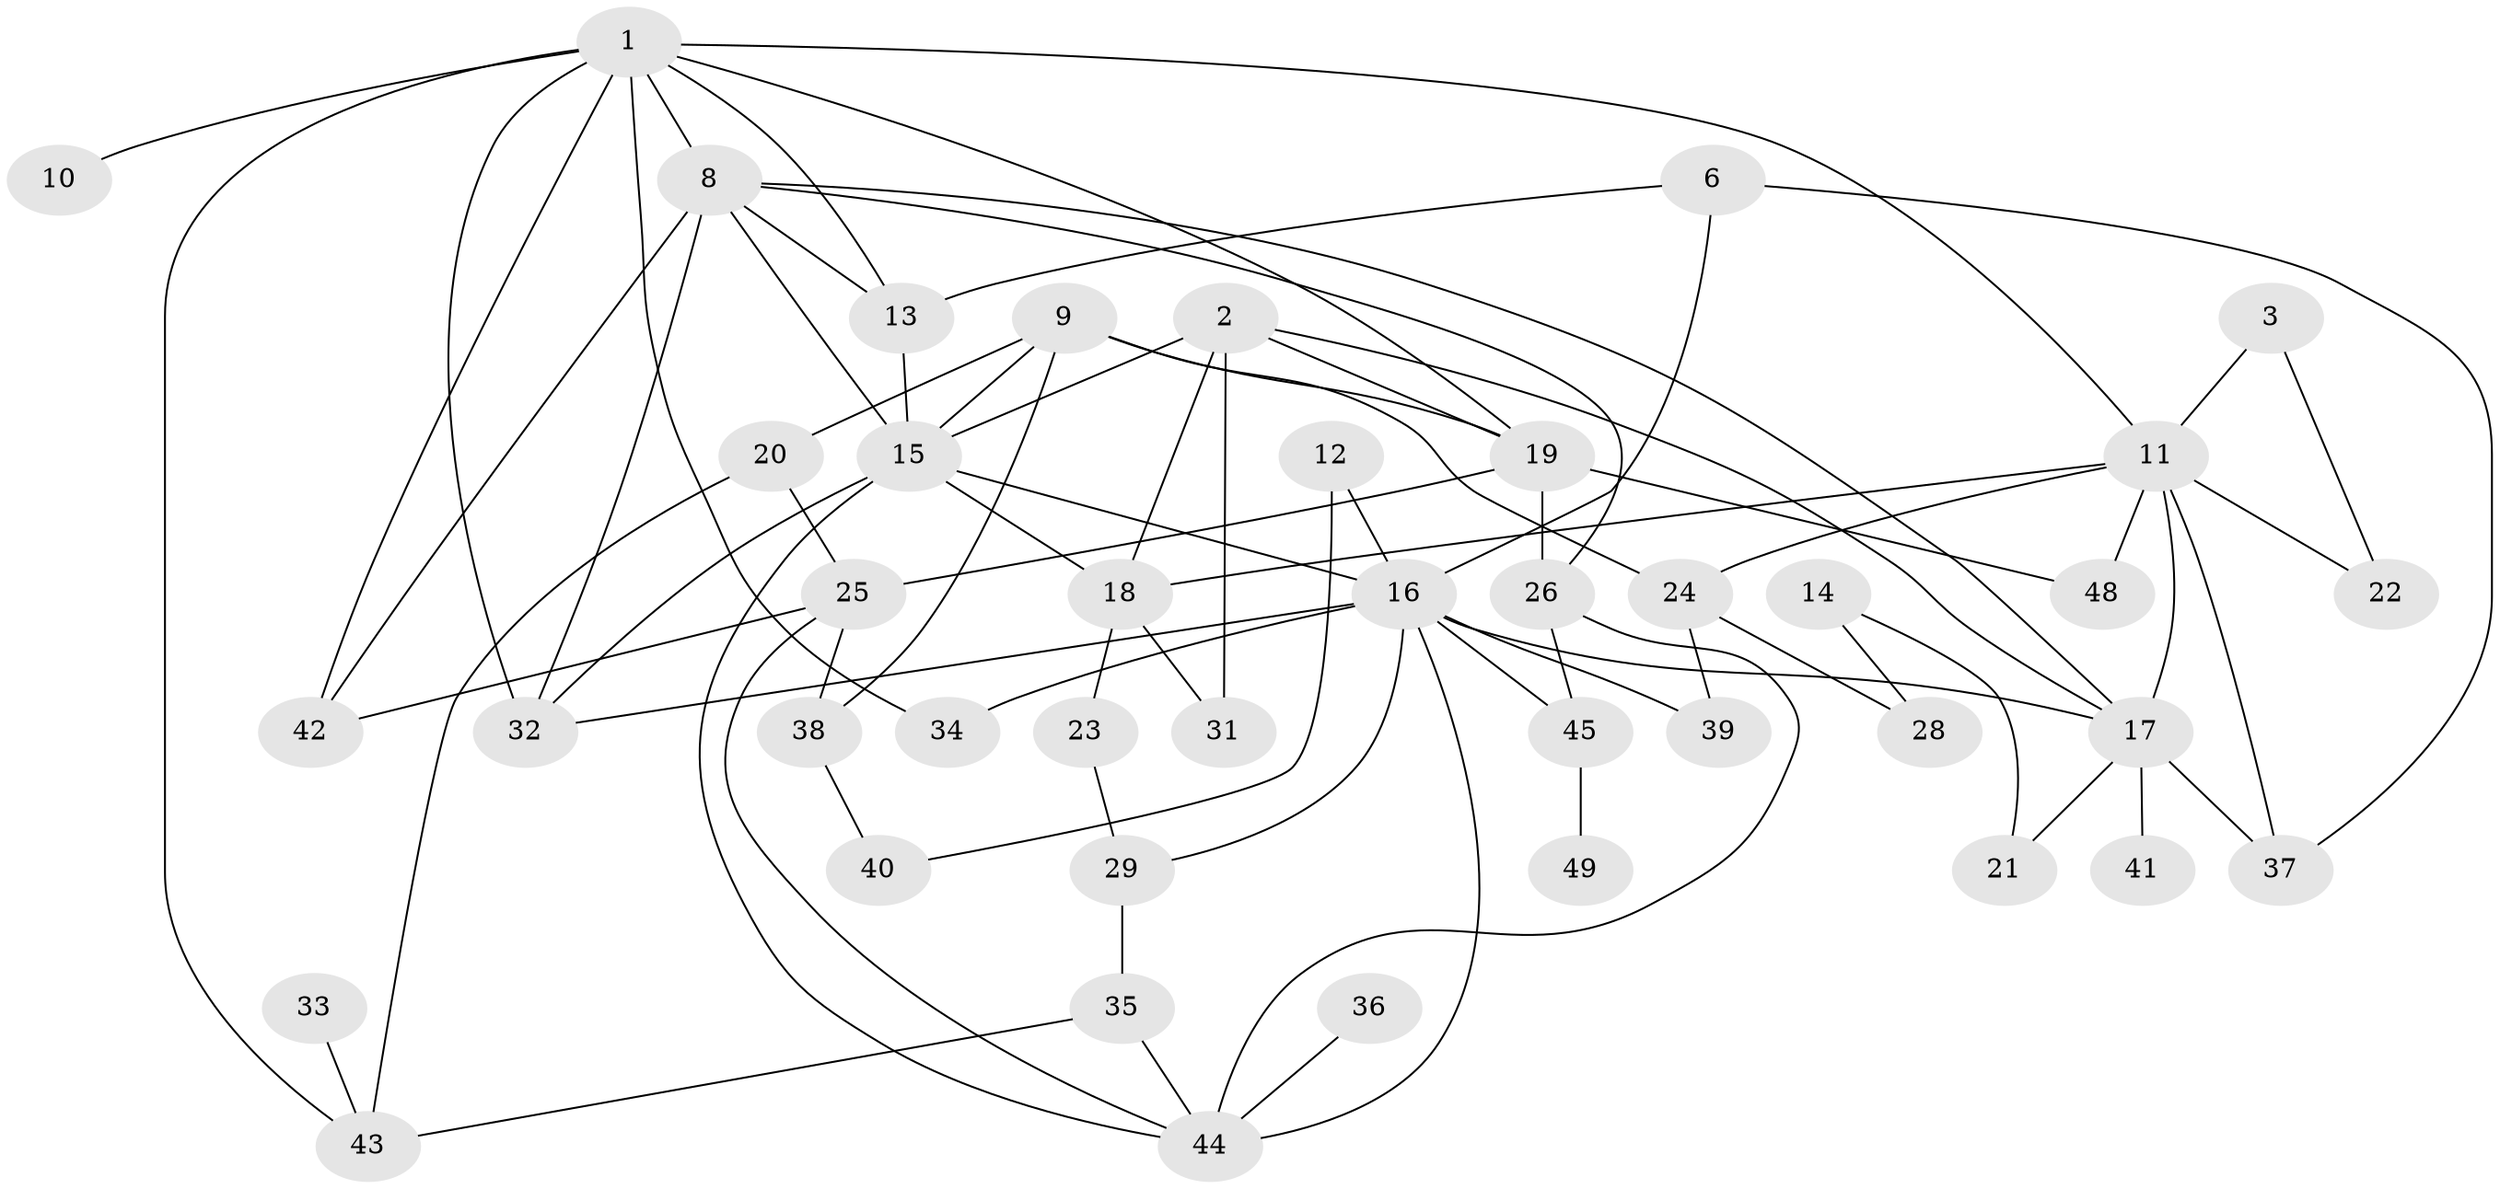 // original degree distribution, {5: 0.07407407407407407, 3: 0.20987654320987653, 2: 0.2716049382716049, 0: 0.07407407407407407, 4: 0.1728395061728395, 1: 0.12345679012345678, 6: 0.04938271604938271, 7: 0.012345679012345678, 8: 0.012345679012345678}
// Generated by graph-tools (version 1.1) at 2025/48/03/04/25 22:48:19]
// undirected, 42 vertices, 77 edges
graph export_dot {
  node [color=gray90,style=filled];
  1;
  2;
  3;
  6;
  8;
  9;
  10;
  11;
  12;
  13;
  14;
  15;
  16;
  17;
  18;
  19;
  20;
  21;
  22;
  23;
  24;
  25;
  26;
  28;
  29;
  31;
  32;
  33;
  34;
  35;
  36;
  37;
  38;
  39;
  40;
  41;
  42;
  43;
  44;
  45;
  48;
  49;
  1 -- 8 [weight=2.0];
  1 -- 10 [weight=1.0];
  1 -- 11 [weight=1.0];
  1 -- 13 [weight=1.0];
  1 -- 19 [weight=1.0];
  1 -- 32 [weight=1.0];
  1 -- 34 [weight=1.0];
  1 -- 42 [weight=1.0];
  1 -- 43 [weight=1.0];
  2 -- 15 [weight=1.0];
  2 -- 17 [weight=1.0];
  2 -- 18 [weight=1.0];
  2 -- 19 [weight=1.0];
  2 -- 31 [weight=1.0];
  3 -- 11 [weight=1.0];
  3 -- 22 [weight=1.0];
  6 -- 13 [weight=1.0];
  6 -- 16 [weight=2.0];
  6 -- 37 [weight=1.0];
  8 -- 13 [weight=1.0];
  8 -- 15 [weight=1.0];
  8 -- 17 [weight=1.0];
  8 -- 26 [weight=1.0];
  8 -- 32 [weight=1.0];
  8 -- 42 [weight=1.0];
  9 -- 15 [weight=1.0];
  9 -- 19 [weight=2.0];
  9 -- 20 [weight=1.0];
  9 -- 24 [weight=1.0];
  9 -- 38 [weight=1.0];
  11 -- 17 [weight=1.0];
  11 -- 18 [weight=1.0];
  11 -- 22 [weight=1.0];
  11 -- 24 [weight=1.0];
  11 -- 37 [weight=1.0];
  11 -- 48 [weight=1.0];
  12 -- 16 [weight=1.0];
  12 -- 40 [weight=1.0];
  13 -- 15 [weight=1.0];
  14 -- 21 [weight=1.0];
  14 -- 28 [weight=1.0];
  15 -- 16 [weight=1.0];
  15 -- 18 [weight=1.0];
  15 -- 32 [weight=1.0];
  15 -- 44 [weight=1.0];
  16 -- 17 [weight=1.0];
  16 -- 29 [weight=1.0];
  16 -- 32 [weight=1.0];
  16 -- 34 [weight=1.0];
  16 -- 39 [weight=1.0];
  16 -- 44 [weight=1.0];
  16 -- 45 [weight=1.0];
  17 -- 21 [weight=1.0];
  17 -- 37 [weight=1.0];
  17 -- 41 [weight=2.0];
  18 -- 23 [weight=1.0];
  18 -- 31 [weight=1.0];
  19 -- 25 [weight=1.0];
  19 -- 26 [weight=1.0];
  19 -- 48 [weight=1.0];
  20 -- 25 [weight=1.0];
  20 -- 43 [weight=1.0];
  23 -- 29 [weight=1.0];
  24 -- 28 [weight=1.0];
  24 -- 39 [weight=1.0];
  25 -- 38 [weight=1.0];
  25 -- 42 [weight=1.0];
  25 -- 44 [weight=1.0];
  26 -- 44 [weight=1.0];
  26 -- 45 [weight=1.0];
  29 -- 35 [weight=1.0];
  33 -- 43 [weight=1.0];
  35 -- 43 [weight=1.0];
  35 -- 44 [weight=1.0];
  36 -- 44 [weight=1.0];
  38 -- 40 [weight=1.0];
  45 -- 49 [weight=1.0];
}
